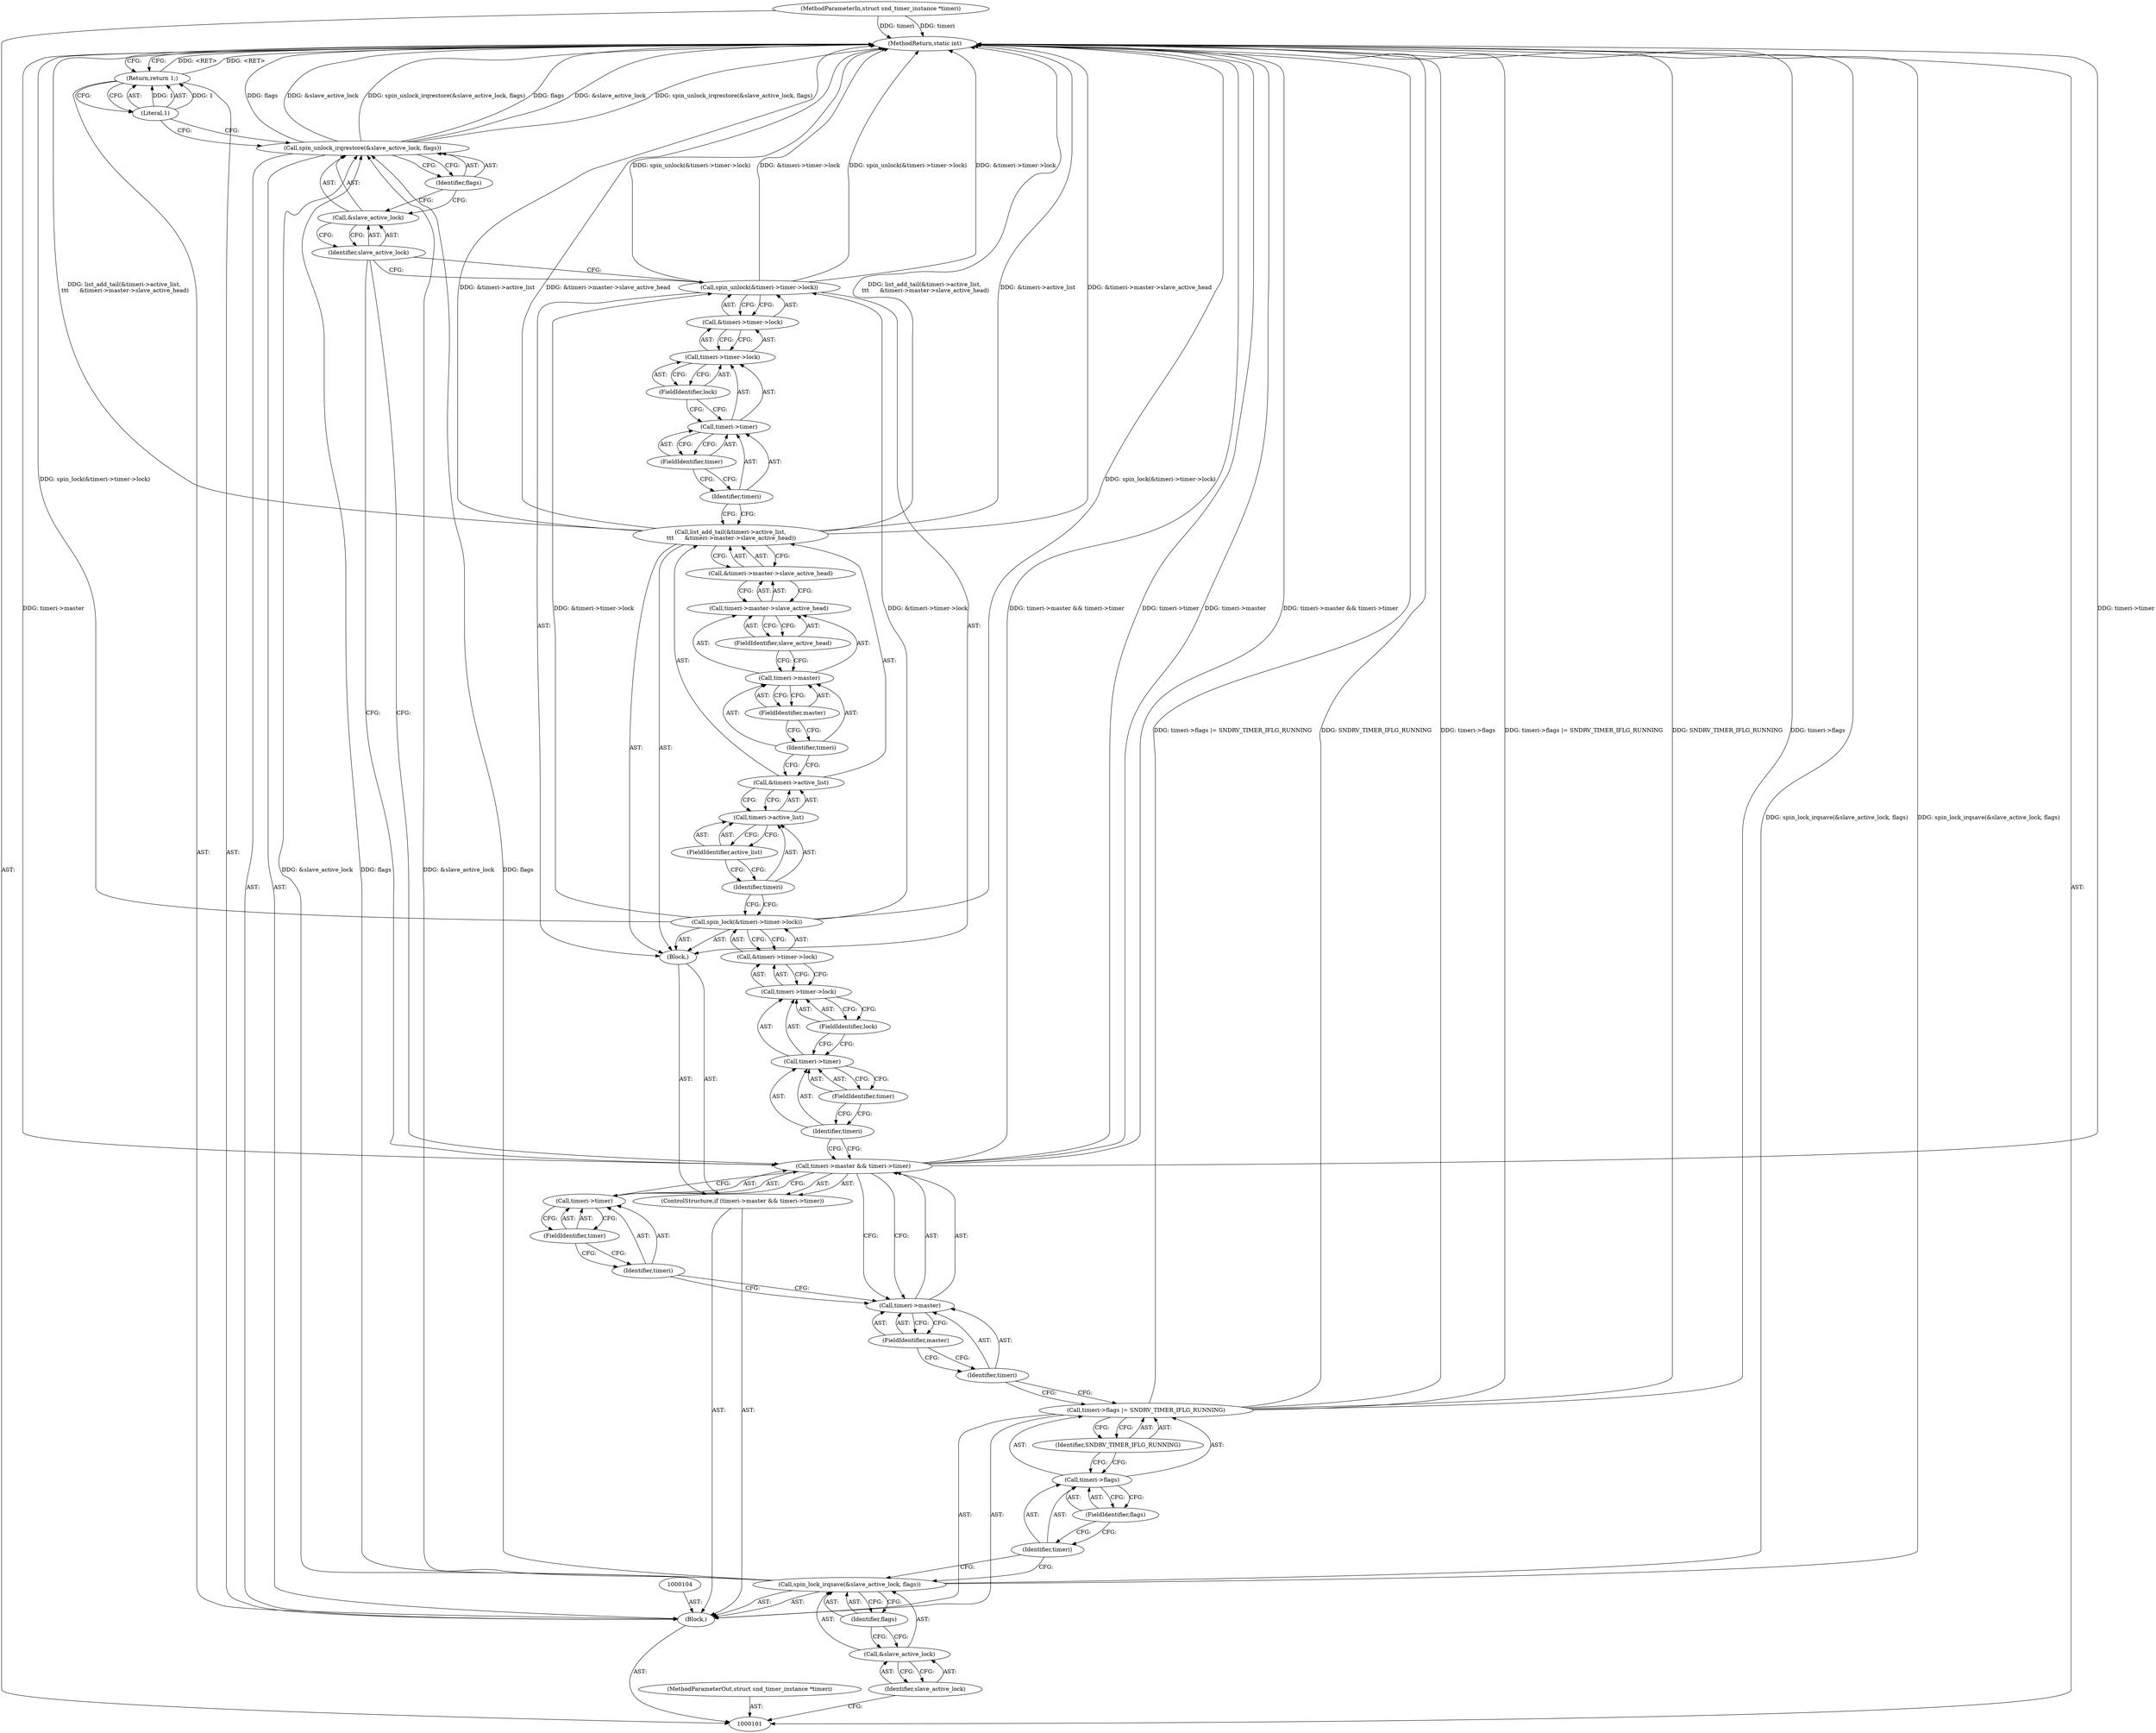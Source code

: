 digraph "0_linux_b5a663aa426f4884c71cd8580adae73f33570f0d_2" {
"1000154" [label="(MethodReturn,static int)"];
"1000102" [label="(MethodParameterIn,struct snd_timer_instance *timeri)"];
"1000204" [label="(MethodParameterOut,struct snd_timer_instance *timeri)"];
"1000135" [label="(Call,&timeri->master->slave_active_head)"];
"1000136" [label="(Call,timeri->master->slave_active_head)"];
"1000137" [label="(Call,timeri->master)"];
"1000138" [label="(Identifier,timeri)"];
"1000139" [label="(FieldIdentifier,master)"];
"1000140" [label="(FieldIdentifier,slave_active_head)"];
"1000142" [label="(Call,&timeri->timer->lock)"];
"1000143" [label="(Call,timeri->timer->lock)"];
"1000144" [label="(Call,timeri->timer)"];
"1000145" [label="(Identifier,timeri)"];
"1000141" [label="(Call,spin_unlock(&timeri->timer->lock))"];
"1000146" [label="(FieldIdentifier,timer)"];
"1000147" [label="(FieldIdentifier,lock)"];
"1000148" [label="(Call,spin_unlock_irqrestore(&slave_active_lock, flags))"];
"1000149" [label="(Call,&slave_active_lock)"];
"1000150" [label="(Identifier,slave_active_lock)"];
"1000151" [label="(Identifier,flags)"];
"1000152" [label="(Return,return 1;)"];
"1000153" [label="(Literal,1)"];
"1000103" [label="(Block,)"];
"1000105" [label="(Call,spin_lock_irqsave(&slave_active_lock, flags))"];
"1000106" [label="(Call,&slave_active_lock)"];
"1000107" [label="(Identifier,slave_active_lock)"];
"1000108" [label="(Identifier,flags)"];
"1000112" [label="(FieldIdentifier,flags)"];
"1000113" [label="(Identifier,SNDRV_TIMER_IFLG_RUNNING)"];
"1000109" [label="(Call,timeri->flags |= SNDRV_TIMER_IFLG_RUNNING)"];
"1000110" [label="(Call,timeri->flags)"];
"1000111" [label="(Identifier,timeri)"];
"1000114" [label="(ControlStructure,if (timeri->master && timeri->timer))"];
"1000118" [label="(FieldIdentifier,master)"];
"1000119" [label="(Call,timeri->timer)"];
"1000120" [label="(Identifier,timeri)"];
"1000121" [label="(FieldIdentifier,timer)"];
"1000122" [label="(Block,)"];
"1000115" [label="(Call,timeri->master && timeri->timer)"];
"1000116" [label="(Call,timeri->master)"];
"1000117" [label="(Identifier,timeri)"];
"1000124" [label="(Call,&timeri->timer->lock)"];
"1000125" [label="(Call,timeri->timer->lock)"];
"1000126" [label="(Call,timeri->timer)"];
"1000127" [label="(Identifier,timeri)"];
"1000123" [label="(Call,spin_lock(&timeri->timer->lock))"];
"1000128" [label="(FieldIdentifier,timer)"];
"1000129" [label="(FieldIdentifier,lock)"];
"1000131" [label="(Call,&timeri->active_list)"];
"1000132" [label="(Call,timeri->active_list)"];
"1000133" [label="(Identifier,timeri)"];
"1000134" [label="(FieldIdentifier,active_list)"];
"1000130" [label="(Call,list_add_tail(&timeri->active_list,\n \t\t\t      &timeri->master->slave_active_head))"];
"1000154" -> "1000101"  [label="AST: "];
"1000154" -> "1000152"  [label="CFG: "];
"1000152" -> "1000154"  [label="DDG: <RET>"];
"1000130" -> "1000154"  [label="DDG: list_add_tail(&timeri->active_list,\n \t\t\t      &timeri->master->slave_active_head)"];
"1000130" -> "1000154"  [label="DDG: &timeri->active_list"];
"1000130" -> "1000154"  [label="DDG: &timeri->master->slave_active_head"];
"1000141" -> "1000154"  [label="DDG: &timeri->timer->lock"];
"1000141" -> "1000154"  [label="DDG: spin_unlock(&timeri->timer->lock)"];
"1000148" -> "1000154"  [label="DDG: flags"];
"1000148" -> "1000154"  [label="DDG: &slave_active_lock"];
"1000148" -> "1000154"  [label="DDG: spin_unlock_irqrestore(&slave_active_lock, flags)"];
"1000105" -> "1000154"  [label="DDG: spin_lock_irqsave(&slave_active_lock, flags)"];
"1000115" -> "1000154"  [label="DDG: timeri->master && timeri->timer"];
"1000115" -> "1000154"  [label="DDG: timeri->timer"];
"1000115" -> "1000154"  [label="DDG: timeri->master"];
"1000102" -> "1000154"  [label="DDG: timeri"];
"1000109" -> "1000154"  [label="DDG: timeri->flags |= SNDRV_TIMER_IFLG_RUNNING"];
"1000109" -> "1000154"  [label="DDG: SNDRV_TIMER_IFLG_RUNNING"];
"1000109" -> "1000154"  [label="DDG: timeri->flags"];
"1000123" -> "1000154"  [label="DDG: spin_lock(&timeri->timer->lock)"];
"1000102" -> "1000101"  [label="AST: "];
"1000102" -> "1000154"  [label="DDG: timeri"];
"1000204" -> "1000101"  [label="AST: "];
"1000135" -> "1000130"  [label="AST: "];
"1000135" -> "1000136"  [label="CFG: "];
"1000136" -> "1000135"  [label="AST: "];
"1000130" -> "1000135"  [label="CFG: "];
"1000136" -> "1000135"  [label="AST: "];
"1000136" -> "1000140"  [label="CFG: "];
"1000137" -> "1000136"  [label="AST: "];
"1000140" -> "1000136"  [label="AST: "];
"1000135" -> "1000136"  [label="CFG: "];
"1000137" -> "1000136"  [label="AST: "];
"1000137" -> "1000139"  [label="CFG: "];
"1000138" -> "1000137"  [label="AST: "];
"1000139" -> "1000137"  [label="AST: "];
"1000140" -> "1000137"  [label="CFG: "];
"1000138" -> "1000137"  [label="AST: "];
"1000138" -> "1000131"  [label="CFG: "];
"1000139" -> "1000138"  [label="CFG: "];
"1000139" -> "1000137"  [label="AST: "];
"1000139" -> "1000138"  [label="CFG: "];
"1000137" -> "1000139"  [label="CFG: "];
"1000140" -> "1000136"  [label="AST: "];
"1000140" -> "1000137"  [label="CFG: "];
"1000136" -> "1000140"  [label="CFG: "];
"1000142" -> "1000141"  [label="AST: "];
"1000142" -> "1000143"  [label="CFG: "];
"1000143" -> "1000142"  [label="AST: "];
"1000141" -> "1000142"  [label="CFG: "];
"1000143" -> "1000142"  [label="AST: "];
"1000143" -> "1000147"  [label="CFG: "];
"1000144" -> "1000143"  [label="AST: "];
"1000147" -> "1000143"  [label="AST: "];
"1000142" -> "1000143"  [label="CFG: "];
"1000144" -> "1000143"  [label="AST: "];
"1000144" -> "1000146"  [label="CFG: "];
"1000145" -> "1000144"  [label="AST: "];
"1000146" -> "1000144"  [label="AST: "];
"1000147" -> "1000144"  [label="CFG: "];
"1000145" -> "1000144"  [label="AST: "];
"1000145" -> "1000130"  [label="CFG: "];
"1000146" -> "1000145"  [label="CFG: "];
"1000141" -> "1000122"  [label="AST: "];
"1000141" -> "1000142"  [label="CFG: "];
"1000142" -> "1000141"  [label="AST: "];
"1000150" -> "1000141"  [label="CFG: "];
"1000141" -> "1000154"  [label="DDG: &timeri->timer->lock"];
"1000141" -> "1000154"  [label="DDG: spin_unlock(&timeri->timer->lock)"];
"1000123" -> "1000141"  [label="DDG: &timeri->timer->lock"];
"1000146" -> "1000144"  [label="AST: "];
"1000146" -> "1000145"  [label="CFG: "];
"1000144" -> "1000146"  [label="CFG: "];
"1000147" -> "1000143"  [label="AST: "];
"1000147" -> "1000144"  [label="CFG: "];
"1000143" -> "1000147"  [label="CFG: "];
"1000148" -> "1000103"  [label="AST: "];
"1000148" -> "1000151"  [label="CFG: "];
"1000149" -> "1000148"  [label="AST: "];
"1000151" -> "1000148"  [label="AST: "];
"1000153" -> "1000148"  [label="CFG: "];
"1000148" -> "1000154"  [label="DDG: flags"];
"1000148" -> "1000154"  [label="DDG: &slave_active_lock"];
"1000148" -> "1000154"  [label="DDG: spin_unlock_irqrestore(&slave_active_lock, flags)"];
"1000105" -> "1000148"  [label="DDG: &slave_active_lock"];
"1000105" -> "1000148"  [label="DDG: flags"];
"1000149" -> "1000148"  [label="AST: "];
"1000149" -> "1000150"  [label="CFG: "];
"1000150" -> "1000149"  [label="AST: "];
"1000151" -> "1000149"  [label="CFG: "];
"1000150" -> "1000149"  [label="AST: "];
"1000150" -> "1000141"  [label="CFG: "];
"1000150" -> "1000115"  [label="CFG: "];
"1000149" -> "1000150"  [label="CFG: "];
"1000151" -> "1000148"  [label="AST: "];
"1000151" -> "1000149"  [label="CFG: "];
"1000148" -> "1000151"  [label="CFG: "];
"1000152" -> "1000103"  [label="AST: "];
"1000152" -> "1000153"  [label="CFG: "];
"1000153" -> "1000152"  [label="AST: "];
"1000154" -> "1000152"  [label="CFG: "];
"1000152" -> "1000154"  [label="DDG: <RET>"];
"1000153" -> "1000152"  [label="DDG: 1"];
"1000153" -> "1000152"  [label="AST: "];
"1000153" -> "1000148"  [label="CFG: "];
"1000152" -> "1000153"  [label="CFG: "];
"1000153" -> "1000152"  [label="DDG: 1"];
"1000103" -> "1000101"  [label="AST: "];
"1000104" -> "1000103"  [label="AST: "];
"1000105" -> "1000103"  [label="AST: "];
"1000109" -> "1000103"  [label="AST: "];
"1000114" -> "1000103"  [label="AST: "];
"1000148" -> "1000103"  [label="AST: "];
"1000152" -> "1000103"  [label="AST: "];
"1000105" -> "1000103"  [label="AST: "];
"1000105" -> "1000108"  [label="CFG: "];
"1000106" -> "1000105"  [label="AST: "];
"1000108" -> "1000105"  [label="AST: "];
"1000111" -> "1000105"  [label="CFG: "];
"1000105" -> "1000154"  [label="DDG: spin_lock_irqsave(&slave_active_lock, flags)"];
"1000105" -> "1000148"  [label="DDG: &slave_active_lock"];
"1000105" -> "1000148"  [label="DDG: flags"];
"1000106" -> "1000105"  [label="AST: "];
"1000106" -> "1000107"  [label="CFG: "];
"1000107" -> "1000106"  [label="AST: "];
"1000108" -> "1000106"  [label="CFG: "];
"1000107" -> "1000106"  [label="AST: "];
"1000107" -> "1000101"  [label="CFG: "];
"1000106" -> "1000107"  [label="CFG: "];
"1000108" -> "1000105"  [label="AST: "];
"1000108" -> "1000106"  [label="CFG: "];
"1000105" -> "1000108"  [label="CFG: "];
"1000112" -> "1000110"  [label="AST: "];
"1000112" -> "1000111"  [label="CFG: "];
"1000110" -> "1000112"  [label="CFG: "];
"1000113" -> "1000109"  [label="AST: "];
"1000113" -> "1000110"  [label="CFG: "];
"1000109" -> "1000113"  [label="CFG: "];
"1000109" -> "1000103"  [label="AST: "];
"1000109" -> "1000113"  [label="CFG: "];
"1000110" -> "1000109"  [label="AST: "];
"1000113" -> "1000109"  [label="AST: "];
"1000117" -> "1000109"  [label="CFG: "];
"1000109" -> "1000154"  [label="DDG: timeri->flags |= SNDRV_TIMER_IFLG_RUNNING"];
"1000109" -> "1000154"  [label="DDG: SNDRV_TIMER_IFLG_RUNNING"];
"1000109" -> "1000154"  [label="DDG: timeri->flags"];
"1000110" -> "1000109"  [label="AST: "];
"1000110" -> "1000112"  [label="CFG: "];
"1000111" -> "1000110"  [label="AST: "];
"1000112" -> "1000110"  [label="AST: "];
"1000113" -> "1000110"  [label="CFG: "];
"1000111" -> "1000110"  [label="AST: "];
"1000111" -> "1000105"  [label="CFG: "];
"1000112" -> "1000111"  [label="CFG: "];
"1000114" -> "1000103"  [label="AST: "];
"1000115" -> "1000114"  [label="AST: "];
"1000122" -> "1000114"  [label="AST: "];
"1000118" -> "1000116"  [label="AST: "];
"1000118" -> "1000117"  [label="CFG: "];
"1000116" -> "1000118"  [label="CFG: "];
"1000119" -> "1000115"  [label="AST: "];
"1000119" -> "1000121"  [label="CFG: "];
"1000120" -> "1000119"  [label="AST: "];
"1000121" -> "1000119"  [label="AST: "];
"1000115" -> "1000119"  [label="CFG: "];
"1000120" -> "1000119"  [label="AST: "];
"1000120" -> "1000116"  [label="CFG: "];
"1000121" -> "1000120"  [label="CFG: "];
"1000121" -> "1000119"  [label="AST: "];
"1000121" -> "1000120"  [label="CFG: "];
"1000119" -> "1000121"  [label="CFG: "];
"1000122" -> "1000114"  [label="AST: "];
"1000123" -> "1000122"  [label="AST: "];
"1000130" -> "1000122"  [label="AST: "];
"1000141" -> "1000122"  [label="AST: "];
"1000115" -> "1000114"  [label="AST: "];
"1000115" -> "1000116"  [label="CFG: "];
"1000115" -> "1000119"  [label="CFG: "];
"1000116" -> "1000115"  [label="AST: "];
"1000119" -> "1000115"  [label="AST: "];
"1000127" -> "1000115"  [label="CFG: "];
"1000150" -> "1000115"  [label="CFG: "];
"1000115" -> "1000154"  [label="DDG: timeri->master && timeri->timer"];
"1000115" -> "1000154"  [label="DDG: timeri->timer"];
"1000115" -> "1000154"  [label="DDG: timeri->master"];
"1000116" -> "1000115"  [label="AST: "];
"1000116" -> "1000118"  [label="CFG: "];
"1000117" -> "1000116"  [label="AST: "];
"1000118" -> "1000116"  [label="AST: "];
"1000120" -> "1000116"  [label="CFG: "];
"1000115" -> "1000116"  [label="CFG: "];
"1000117" -> "1000116"  [label="AST: "];
"1000117" -> "1000109"  [label="CFG: "];
"1000118" -> "1000117"  [label="CFG: "];
"1000124" -> "1000123"  [label="AST: "];
"1000124" -> "1000125"  [label="CFG: "];
"1000125" -> "1000124"  [label="AST: "];
"1000123" -> "1000124"  [label="CFG: "];
"1000125" -> "1000124"  [label="AST: "];
"1000125" -> "1000129"  [label="CFG: "];
"1000126" -> "1000125"  [label="AST: "];
"1000129" -> "1000125"  [label="AST: "];
"1000124" -> "1000125"  [label="CFG: "];
"1000126" -> "1000125"  [label="AST: "];
"1000126" -> "1000128"  [label="CFG: "];
"1000127" -> "1000126"  [label="AST: "];
"1000128" -> "1000126"  [label="AST: "];
"1000129" -> "1000126"  [label="CFG: "];
"1000127" -> "1000126"  [label="AST: "];
"1000127" -> "1000115"  [label="CFG: "];
"1000128" -> "1000127"  [label="CFG: "];
"1000123" -> "1000122"  [label="AST: "];
"1000123" -> "1000124"  [label="CFG: "];
"1000124" -> "1000123"  [label="AST: "];
"1000133" -> "1000123"  [label="CFG: "];
"1000123" -> "1000154"  [label="DDG: spin_lock(&timeri->timer->lock)"];
"1000123" -> "1000141"  [label="DDG: &timeri->timer->lock"];
"1000128" -> "1000126"  [label="AST: "];
"1000128" -> "1000127"  [label="CFG: "];
"1000126" -> "1000128"  [label="CFG: "];
"1000129" -> "1000125"  [label="AST: "];
"1000129" -> "1000126"  [label="CFG: "];
"1000125" -> "1000129"  [label="CFG: "];
"1000131" -> "1000130"  [label="AST: "];
"1000131" -> "1000132"  [label="CFG: "];
"1000132" -> "1000131"  [label="AST: "];
"1000138" -> "1000131"  [label="CFG: "];
"1000132" -> "1000131"  [label="AST: "];
"1000132" -> "1000134"  [label="CFG: "];
"1000133" -> "1000132"  [label="AST: "];
"1000134" -> "1000132"  [label="AST: "];
"1000131" -> "1000132"  [label="CFG: "];
"1000133" -> "1000132"  [label="AST: "];
"1000133" -> "1000123"  [label="CFG: "];
"1000134" -> "1000133"  [label="CFG: "];
"1000134" -> "1000132"  [label="AST: "];
"1000134" -> "1000133"  [label="CFG: "];
"1000132" -> "1000134"  [label="CFG: "];
"1000130" -> "1000122"  [label="AST: "];
"1000130" -> "1000135"  [label="CFG: "];
"1000131" -> "1000130"  [label="AST: "];
"1000135" -> "1000130"  [label="AST: "];
"1000145" -> "1000130"  [label="CFG: "];
"1000130" -> "1000154"  [label="DDG: list_add_tail(&timeri->active_list,\n \t\t\t      &timeri->master->slave_active_head)"];
"1000130" -> "1000154"  [label="DDG: &timeri->active_list"];
"1000130" -> "1000154"  [label="DDG: &timeri->master->slave_active_head"];
}
